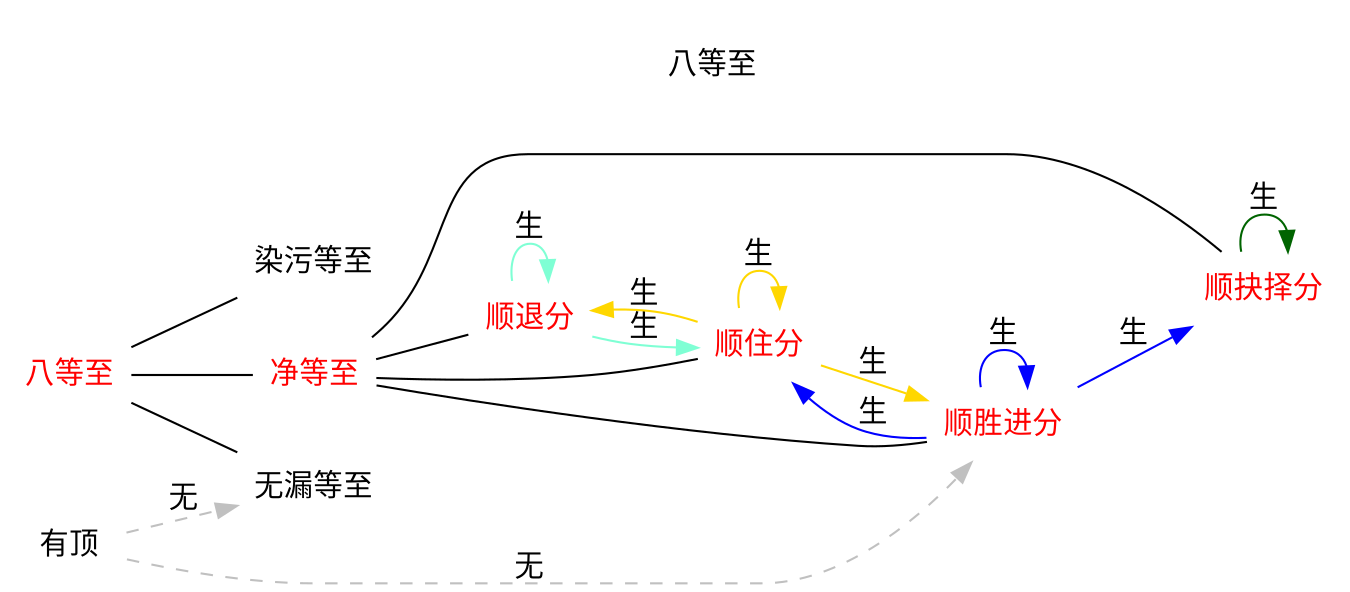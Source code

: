 digraph 八等至 {
    rankdir = LR
    splines=true
    node [shape = none ]
    
    labelloc = t
    label = "
            八等至\l
            "

    八等至[fontcolor = red]
    净等至[fontcolor = red]
    顺退分[fontcolor = red]
    顺住分[fontcolor = red]
    顺胜进分[fontcolor = red]
    顺抉择分[fontcolor = red]

    八等至 -> {染污等至,净等至,无漏等至} [dir=none]

    净等至 -> {顺退分,顺住分,顺胜进分,顺抉择分} [dir=none]

    有顶 -> {顺胜进分,无漏等至} [label="无" style=dashed, color=grey]

    顺退分 -> {顺退分,顺住分} [label="生" color=aquamarine]
    顺住分 -> {顺退分,顺住分,顺胜进分} [label="生" color=gold]
    顺胜进分 -> {顺住分,顺胜进分,顺抉择分} [label="生" color=blue]
    顺抉择分 -> 顺抉择分 [label="生" color=darkgreen ]
}
